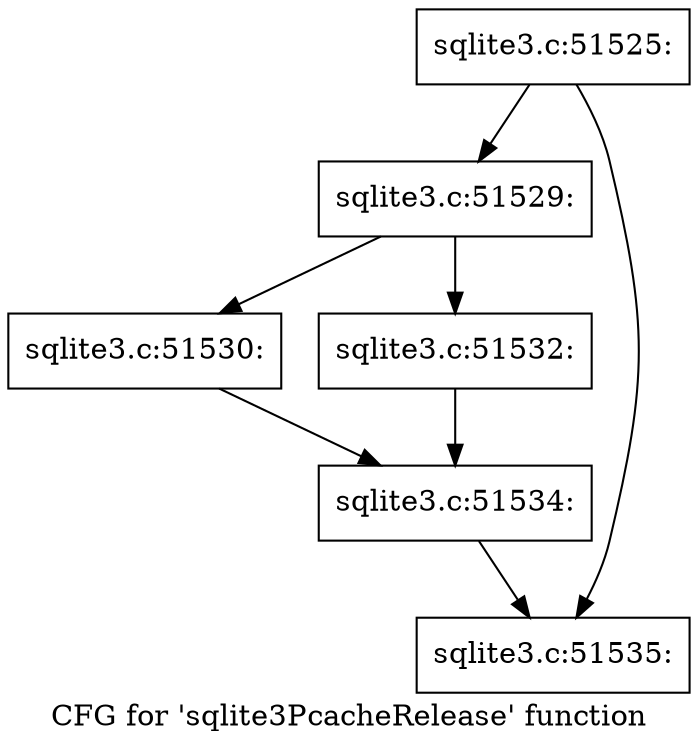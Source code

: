 digraph "CFG for 'sqlite3PcacheRelease' function" {
	label="CFG for 'sqlite3PcacheRelease' function";

	Node0x55c0f7285dc0 [shape=record,label="{sqlite3.c:51525:}"];
	Node0x55c0f7285dc0 -> Node0x55c0f7287b00;
	Node0x55c0f7285dc0 -> Node0x55c0f7287c10;
	Node0x55c0f7287b00 [shape=record,label="{sqlite3.c:51529:}"];
	Node0x55c0f7287b00 -> Node0x55c0f7288950;
	Node0x55c0f7287b00 -> Node0x55c0f72889f0;
	Node0x55c0f7288950 [shape=record,label="{sqlite3.c:51530:}"];
	Node0x55c0f7288950 -> Node0x55c0f72889a0;
	Node0x55c0f72889f0 [shape=record,label="{sqlite3.c:51532:}"];
	Node0x55c0f72889f0 -> Node0x55c0f72889a0;
	Node0x55c0f72889a0 [shape=record,label="{sqlite3.c:51534:}"];
	Node0x55c0f72889a0 -> Node0x55c0f7287c10;
	Node0x55c0f7287c10 [shape=record,label="{sqlite3.c:51535:}"];
}
